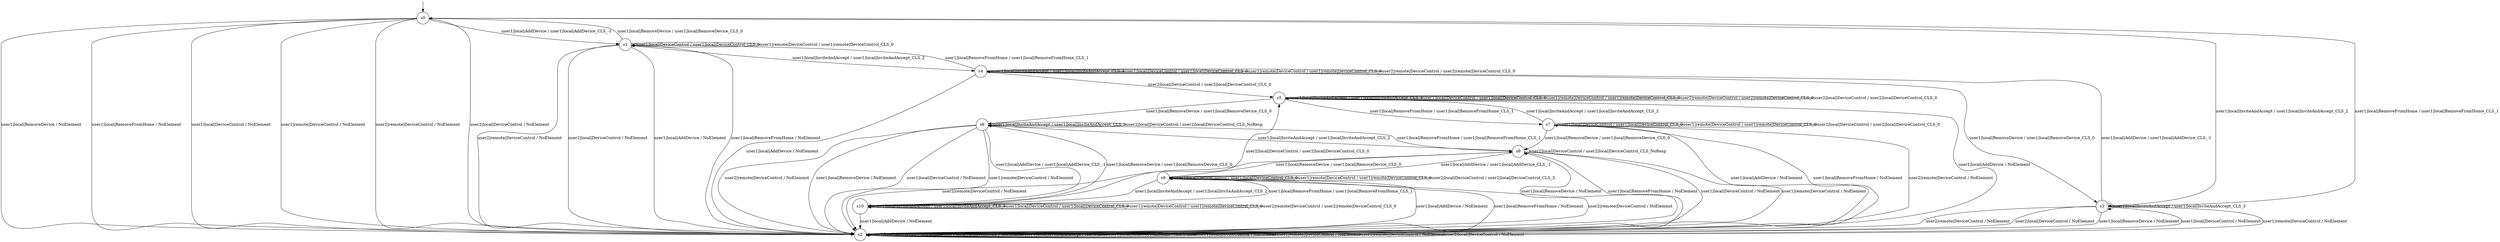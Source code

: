 digraph g {

	s0 [shape="circle" label="s0"];
	s1 [shape="circle" label="s1"];
	s2 [shape="circle" label="s2"];
	s3 [shape="circle" label="s3"];
	s4 [shape="circle" label="s4"];
	s5 [shape="circle" label="s5"];
	s6 [shape="circle" label="s6"];
	s7 [shape="circle" label="s7"];
	s8 [shape="circle" label="s8"];
	s9 [shape="circle" label="s9"];
	s10 [shape="circle" label="s10"];
	s0 -> s1 [label="user1|local|AddDevice / user1|local|AddDevice_CLS_-1"];
	s0 -> s2 [label="user1|local|RemoveDevice / NoElement"];
	s0 -> s3 [label="user1|local|InviteAndAccept / user1|local|InviteAndAccept_CLS_2"];
	s0 -> s2 [label="user1|local|RemoveFromHome / NoElement"];
	s0 -> s2 [label="user1|local|DeviceControl / NoElement"];
	s0 -> s2 [label="user1|remote|DeviceControl / NoElement"];
	s0 -> s2 [label="user2|remote|DeviceControl / NoElement"];
	s0 -> s2 [label="user2|local|DeviceControl / NoElement"];
	s1 -> s2 [label="user1|local|AddDevice / NoElement"];
	s1 -> s0 [label="user1|local|RemoveDevice / user1|local|RemoveDevice_CLS_0"];
	s1 -> s4 [label="user1|local|InviteAndAccept / user1|local|InviteAndAccept_CLS_2"];
	s1 -> s2 [label="user1|local|RemoveFromHome / NoElement"];
	s1 -> s1 [label="user1|local|DeviceControl / user1|local|DeviceControl_CLS_0"];
	s1 -> s1 [label="user1|remote|DeviceControl / user1|remote|DeviceControl_CLS_0"];
	s1 -> s2 [label="user2|remote|DeviceControl / NoElement"];
	s1 -> s2 [label="user2|local|DeviceControl / NoElement"];
	s2 -> s2 [label="user1|local|AddDevice / NoElement"];
	s2 -> s2 [label="user1|local|RemoveDevice / NoElement"];
	s2 -> s2 [label="user1|local|InviteAndAccept / NoElement"];
	s2 -> s2 [label="user1|local|RemoveFromHome / NoElement"];
	s2 -> s2 [label="user1|local|DeviceControl / NoElement"];
	s2 -> s2 [label="user1|remote|DeviceControl / NoElement"];
	s2 -> s2 [label="user2|remote|DeviceControl / NoElement"];
	s2 -> s2 [label="user2|local|DeviceControl / NoElement"];
	s3 -> s4 [label="user1|local|AddDevice / user1|local|AddDevice_CLS_-1"];
	s3 -> s2 [label="user1|local|RemoveDevice / NoElement"];
	s3 -> s3 [label="user1|local|InviteAndAccept / user1|local|InviteAndAccept_CLS_3"];
	s3 -> s0 [label="user1|local|RemoveFromHome / user1|local|RemoveFromHome_CLS_1"];
	s3 -> s2 [label="user1|local|DeviceControl / NoElement"];
	s3 -> s2 [label="user1|remote|DeviceControl / NoElement"];
	s3 -> s2 [label="user2|remote|DeviceControl / NoElement"];
	s3 -> s2 [label="user2|local|DeviceControl / NoElement"];
	s4 -> s2 [label="user1|local|AddDevice / NoElement"];
	s4 -> s3 [label="user1|local|RemoveDevice / user1|local|RemoveDevice_CLS_0"];
	s4 -> s4 [label="user1|local|InviteAndAccept / user1|local|InviteAndAccept_CLS_3"];
	s4 -> s1 [label="user1|local|RemoveFromHome / user1|local|RemoveFromHome_CLS_1"];
	s4 -> s4 [label="user1|local|DeviceControl / user1|local|DeviceControl_CLS_0"];
	s4 -> s4 [label="user1|remote|DeviceControl / user1|remote|DeviceControl_CLS_0"];
	s4 -> s4 [label="user2|remote|DeviceControl / user2|remote|DeviceControl_CLS_0"];
	s4 -> s5 [label="user2|local|DeviceControl / user2|local|DeviceControl_CLS_0"];
	s5 -> s2 [label="user1|local|AddDevice / NoElement"];
	s5 -> s6 [label="user1|local|RemoveDevice / user1|local|RemoveDevice_CLS_0"];
	s5 -> s5 [label="user1|local|InviteAndAccept / user1|local|InviteAndAccept_CLS_3"];
	s5 -> s7 [label="user1|local|RemoveFromHome / user1|local|RemoveFromHome_CLS_1"];
	s5 -> s5 [label="user1|local|DeviceControl / user1|local|DeviceControl_CLS_0"];
	s5 -> s5 [label="user1|remote|DeviceControl / user1|remote|DeviceControl_CLS_0"];
	s5 -> s5 [label="user2|remote|DeviceControl / user2|remote|DeviceControl_CLS_0"];
	s5 -> s5 [label="user2|local|DeviceControl / user2|local|DeviceControl_CLS_0"];
	s6 -> s10 [label="user1|local|AddDevice / user1|local|AddDevice_CLS_-1"];
	s6 -> s2 [label="user1|local|RemoveDevice / NoElement"];
	s6 -> s6 [label="user1|local|InviteAndAccept / user1|local|InviteAndAccept_CLS_3"];
	s6 -> s8 [label="user1|local|RemoveFromHome / user1|local|RemoveFromHome_CLS_1"];
	s6 -> s2 [label="user1|local|DeviceControl / NoElement"];
	s6 -> s2 [label="user1|remote|DeviceControl / NoElement"];
	s6 -> s2 [label="user2|remote|DeviceControl / NoElement"];
	s6 -> s6 [label="user2|local|DeviceControl / user2|local|DeviceControl_CLS_NoResp"];
	s7 -> s2 [label="user1|local|AddDevice / NoElement"];
	s7 -> s8 [label="user1|local|RemoveDevice / user1|local|RemoveDevice_CLS_0"];
	s7 -> s5 [label="user1|local|InviteAndAccept / user1|local|InviteAndAccept_CLS_2"];
	s7 -> s2 [label="user1|local|RemoveFromHome / NoElement"];
	s7 -> s7 [label="user1|local|DeviceControl / user1|local|DeviceControl_CLS_0"];
	s7 -> s7 [label="user1|remote|DeviceControl / user1|remote|DeviceControl_CLS_0"];
	s7 -> s2 [label="user2|remote|DeviceControl / NoElement"];
	s7 -> s7 [label="user2|local|DeviceControl / user2|local|DeviceControl_CLS_0"];
	s8 -> s9 [label="user1|local|AddDevice / user1|local|AddDevice_CLS_-1"];
	s8 -> s2 [label="user1|local|RemoveDevice / NoElement"];
	s8 -> s6 [label="user1|local|InviteAndAccept / user1|local|InviteAndAccept_CLS_2"];
	s8 -> s2 [label="user1|local|RemoveFromHome / NoElement"];
	s8 -> s2 [label="user1|local|DeviceControl / NoElement"];
	s8 -> s2 [label="user1|remote|DeviceControl / NoElement"];
	s8 -> s2 [label="user2|remote|DeviceControl / NoElement"];
	s8 -> s8 [label="user2|local|DeviceControl / user2|local|DeviceControl_CLS_NoResp"];
	s9 -> s2 [label="user1|local|AddDevice / NoElement"];
	s9 -> s8 [label="user1|local|RemoveDevice / user1|local|RemoveDevice_CLS_0"];
	s9 -> s10 [label="user1|local|InviteAndAccept / user1|local|InviteAndAccept_CLS_2"];
	s9 -> s2 [label="user1|local|RemoveFromHome / NoElement"];
	s9 -> s9 [label="user1|local|DeviceControl / user1|local|DeviceControl_CLS_0"];
	s9 -> s9 [label="user1|remote|DeviceControl / user1|remote|DeviceControl_CLS_0"];
	s9 -> s2 [label="user2|remote|DeviceControl / NoElement"];
	s9 -> s9 [label="user2|local|DeviceControl / user2|local|DeviceControl_CLS_3"];
	s10 -> s2 [label="user1|local|AddDevice / NoElement"];
	s10 -> s6 [label="user1|local|RemoveDevice / user1|local|RemoveDevice_CLS_0"];
	s10 -> s10 [label="user1|local|InviteAndAccept / user1|local|InviteAndAccept_CLS_3"];
	s10 -> s9 [label="user1|local|RemoveFromHome / user1|local|RemoveFromHome_CLS_1"];
	s10 -> s10 [label="user1|local|DeviceControl / user1|local|DeviceControl_CLS_0"];
	s10 -> s10 [label="user1|remote|DeviceControl / user1|remote|DeviceControl_CLS_0"];
	s10 -> s10 [label="user2|remote|DeviceControl / user2|remote|DeviceControl_CLS_0"];
	s10 -> s5 [label="user2|local|DeviceControl / user2|local|DeviceControl_CLS_0"];

__start0 [label="" shape="none" width="0" height="0"];
__start0 -> s0;

}

